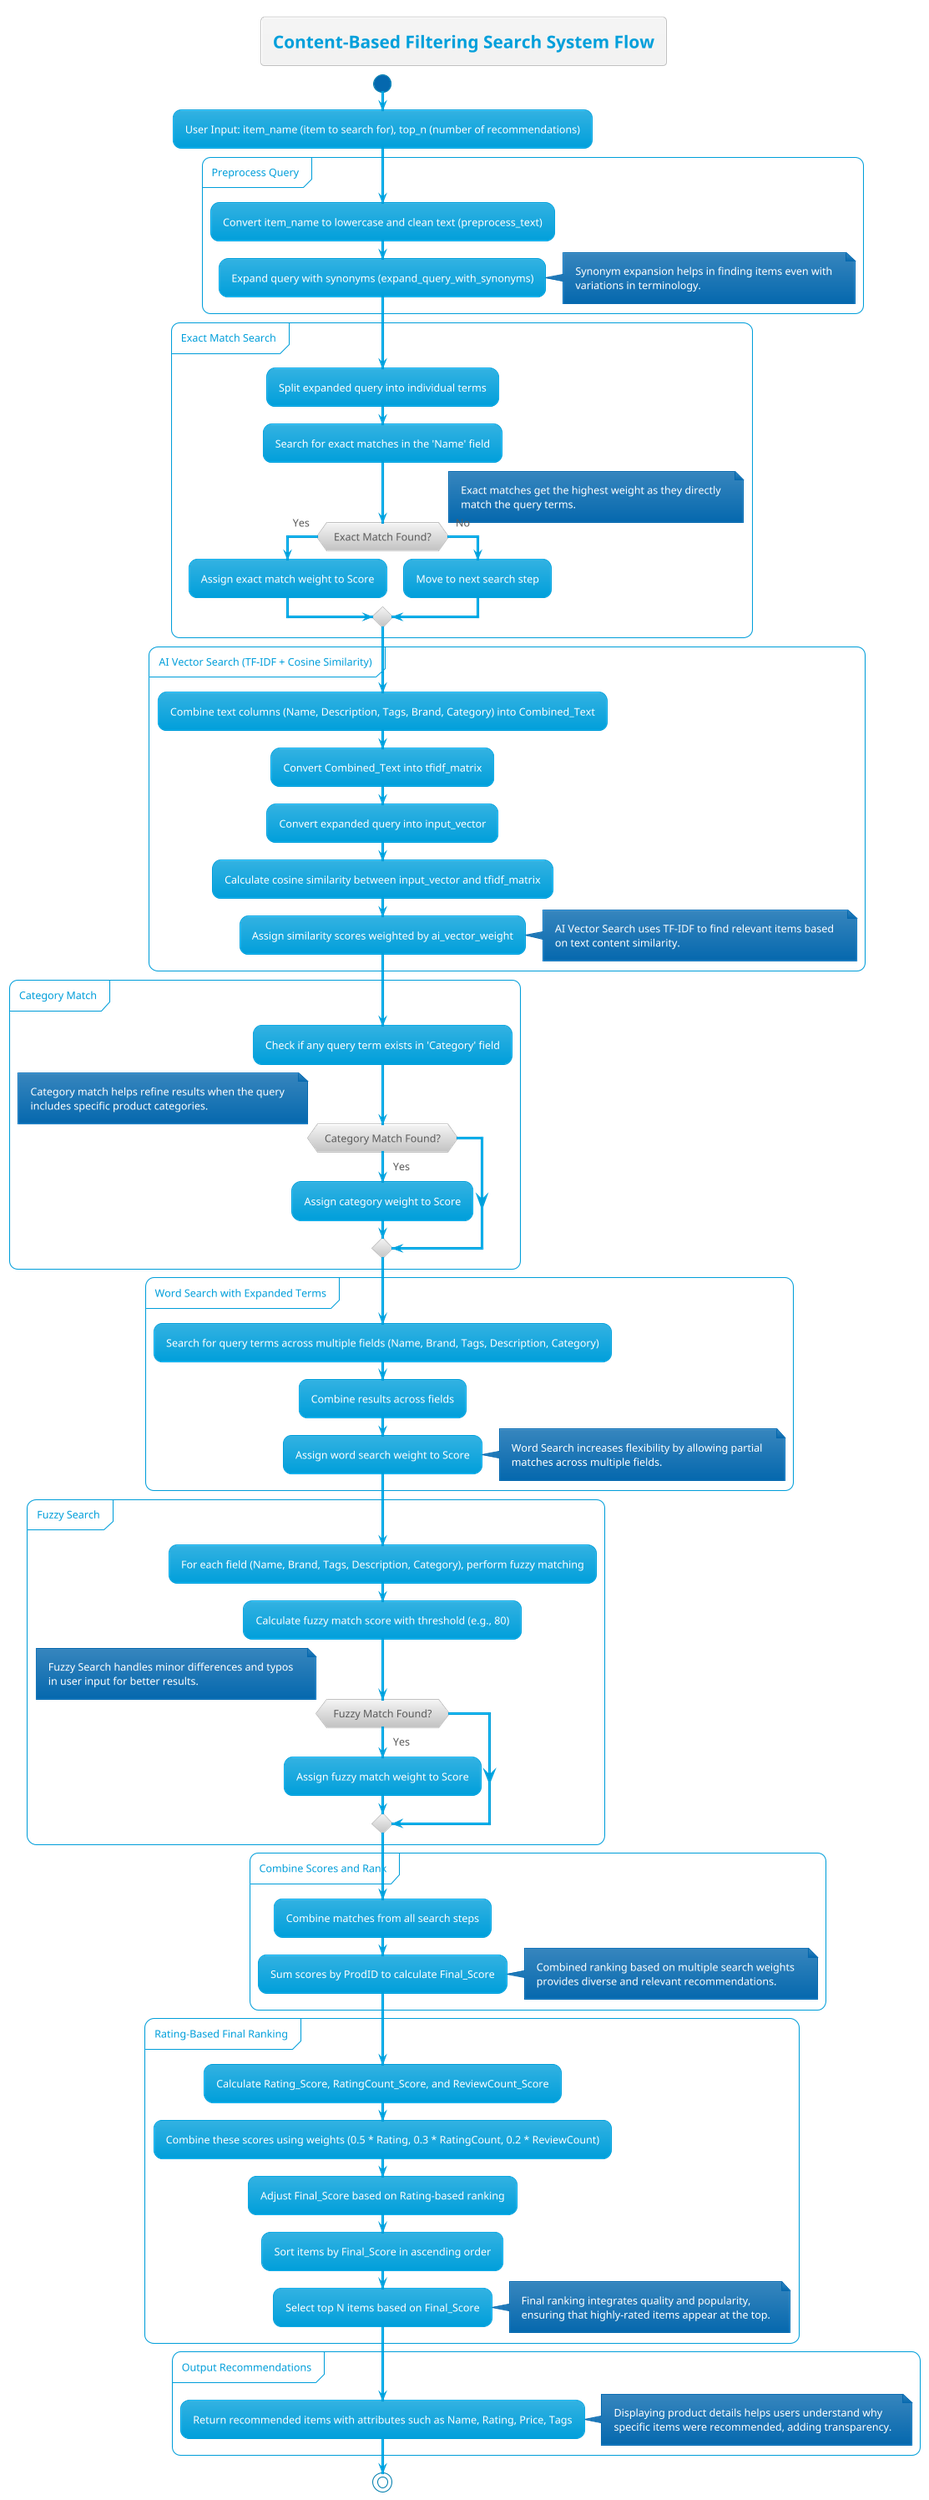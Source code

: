 @startuml recommendation_flow_with_weights
!theme bluegray
title Content-Based Filtering Search System Flow

start

:User Input: item_name (item to search for), top_n (number of recommendations);

partition "Preprocess Query" {
    :Convert item_name to lowercase and clean text (preprocess_text);
    :Expand query with synonyms (expand_query_with_synonyms);
    note right
        Synonym expansion helps in finding items even with 
        variations in terminology.
    end note
}

partition "Exact Match Search" {
    :Split expanded query into individual terms;
    :Search for exact matches in the 'Name' field;
    if (Exact Match Found?) then (Yes)
        :Assign exact match weight to Score;
    else (No)
        :Move to next search step;
    endif
    note right
        Exact matches get the highest weight as they directly 
        match the query terms.
    end note
}

partition "AI Vector Search (TF-IDF + Cosine Similarity)" {
    :Combine text columns (Name, Description, Tags, Brand, Category) into Combined_Text;
    :Convert Combined_Text into tfidf_matrix;
    :Convert expanded query into input_vector;
    :Calculate cosine similarity between input_vector and tfidf_matrix;
    :Assign similarity scores weighted by ai_vector_weight;
    note right
        AI Vector Search uses TF-IDF to find relevant items based 
        on text content similarity.
    end note
}

partition "Category Match" {
    :Check if any query term exists in 'Category' field;
    if (Category Match Found?) then (Yes)
        :Assign category weight to Score;
    endif
    note right
        Category match helps refine results when the query 
        includes specific product categories.
    end note
}

partition "Word Search with Expanded Terms" {
    :Search for query terms across multiple fields (Name, Brand, Tags, Description, Category);
    :Combine results across fields;
    :Assign word search weight to Score;
    note right
        Word Search increases flexibility by allowing partial 
        matches across multiple fields.
    end note
}

partition "Fuzzy Search" {
    :For each field (Name, Brand, Tags, Description, Category), perform fuzzy matching;
    :Calculate fuzzy match score with threshold (e.g., 80);
    if (Fuzzy Match Found?) then (Yes)
        :Assign fuzzy match weight to Score;
    endif
    note right
        Fuzzy Search handles minor differences and typos 
        in user input for better results.
    end note
}

partition "Combine Scores and Rank" {
    :Combine matches from all search steps;
    :Sum scores by ProdID to calculate Final_Score;
    note right
        Combined ranking based on multiple search weights 
        provides diverse and relevant recommendations.
    end note
}

partition "Rating-Based Final Ranking" {
    :Calculate Rating_Score, RatingCount_Score, and ReviewCount_Score;
    :Combine these scores using weights (0.5 * Rating, 0.3 * RatingCount, 0.2 * ReviewCount);
    :Adjust Final_Score based on Rating-based ranking;
    :Sort items by Final_Score in ascending order;
    :Select top N items based on Final_Score;
    note right
        Final ranking integrates quality and popularity, 
        ensuring that highly-rated items appear at the top.
    end note
}

partition "Output Recommendations" {
    :Return recommended items with attributes such as Name, Rating, Price, Tags;
    note right
        Displaying product details helps users understand why 
        specific items were recommended, adding transparency.
    end note
}

stop
@enduml
